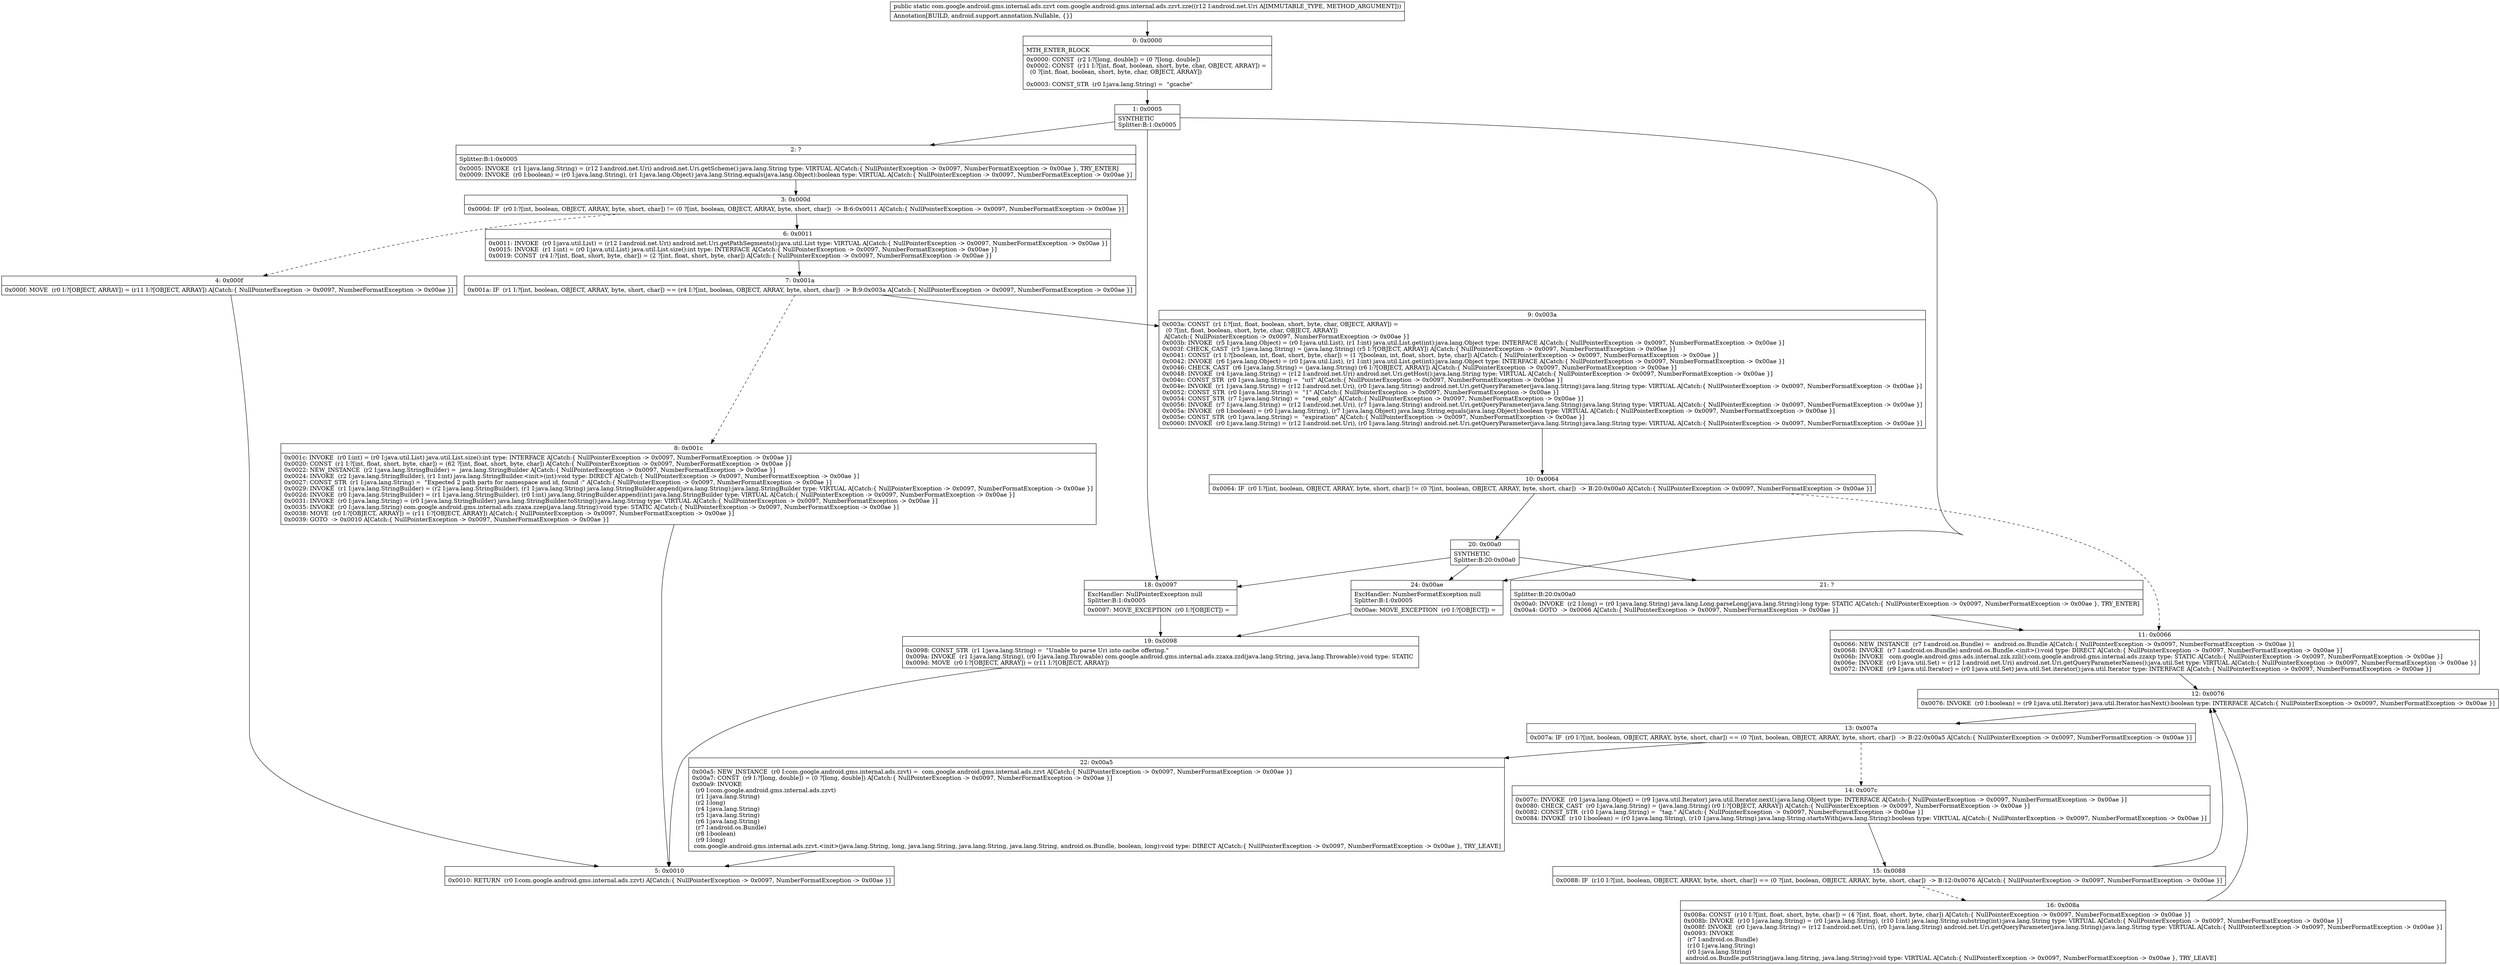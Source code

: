 digraph "CFG forcom.google.android.gms.internal.ads.zzvt.zze(Landroid\/net\/Uri;)Lcom\/google\/android\/gms\/internal\/ads\/zzvt;" {
Node_0 [shape=record,label="{0\:\ 0x0000|MTH_ENTER_BLOCK\l|0x0000: CONST  (r2 I:?[long, double]) = (0 ?[long, double]) \l0x0002: CONST  (r11 I:?[int, float, boolean, short, byte, char, OBJECT, ARRAY]) = \l  (0 ?[int, float, boolean, short, byte, char, OBJECT, ARRAY])\l \l0x0003: CONST_STR  (r0 I:java.lang.String) =  \"gcache\" \l}"];
Node_1 [shape=record,label="{1\:\ 0x0005|SYNTHETIC\lSplitter:B:1:0x0005\l}"];
Node_2 [shape=record,label="{2\:\ ?|Splitter:B:1:0x0005\l|0x0005: INVOKE  (r1 I:java.lang.String) = (r12 I:android.net.Uri) android.net.Uri.getScheme():java.lang.String type: VIRTUAL A[Catch:\{ NullPointerException \-\> 0x0097, NumberFormatException \-\> 0x00ae \}, TRY_ENTER]\l0x0009: INVOKE  (r0 I:boolean) = (r0 I:java.lang.String), (r1 I:java.lang.Object) java.lang.String.equals(java.lang.Object):boolean type: VIRTUAL A[Catch:\{ NullPointerException \-\> 0x0097, NumberFormatException \-\> 0x00ae \}]\l}"];
Node_3 [shape=record,label="{3\:\ 0x000d|0x000d: IF  (r0 I:?[int, boolean, OBJECT, ARRAY, byte, short, char]) != (0 ?[int, boolean, OBJECT, ARRAY, byte, short, char])  \-\> B:6:0x0011 A[Catch:\{ NullPointerException \-\> 0x0097, NumberFormatException \-\> 0x00ae \}]\l}"];
Node_4 [shape=record,label="{4\:\ 0x000f|0x000f: MOVE  (r0 I:?[OBJECT, ARRAY]) = (r11 I:?[OBJECT, ARRAY]) A[Catch:\{ NullPointerException \-\> 0x0097, NumberFormatException \-\> 0x00ae \}]\l}"];
Node_5 [shape=record,label="{5\:\ 0x0010|0x0010: RETURN  (r0 I:com.google.android.gms.internal.ads.zzvt) A[Catch:\{ NullPointerException \-\> 0x0097, NumberFormatException \-\> 0x00ae \}]\l}"];
Node_6 [shape=record,label="{6\:\ 0x0011|0x0011: INVOKE  (r0 I:java.util.List) = (r12 I:android.net.Uri) android.net.Uri.getPathSegments():java.util.List type: VIRTUAL A[Catch:\{ NullPointerException \-\> 0x0097, NumberFormatException \-\> 0x00ae \}]\l0x0015: INVOKE  (r1 I:int) = (r0 I:java.util.List) java.util.List.size():int type: INTERFACE A[Catch:\{ NullPointerException \-\> 0x0097, NumberFormatException \-\> 0x00ae \}]\l0x0019: CONST  (r4 I:?[int, float, short, byte, char]) = (2 ?[int, float, short, byte, char]) A[Catch:\{ NullPointerException \-\> 0x0097, NumberFormatException \-\> 0x00ae \}]\l}"];
Node_7 [shape=record,label="{7\:\ 0x001a|0x001a: IF  (r1 I:?[int, boolean, OBJECT, ARRAY, byte, short, char]) == (r4 I:?[int, boolean, OBJECT, ARRAY, byte, short, char])  \-\> B:9:0x003a A[Catch:\{ NullPointerException \-\> 0x0097, NumberFormatException \-\> 0x00ae \}]\l}"];
Node_8 [shape=record,label="{8\:\ 0x001c|0x001c: INVOKE  (r0 I:int) = (r0 I:java.util.List) java.util.List.size():int type: INTERFACE A[Catch:\{ NullPointerException \-\> 0x0097, NumberFormatException \-\> 0x00ae \}]\l0x0020: CONST  (r1 I:?[int, float, short, byte, char]) = (62 ?[int, float, short, byte, char]) A[Catch:\{ NullPointerException \-\> 0x0097, NumberFormatException \-\> 0x00ae \}]\l0x0022: NEW_INSTANCE  (r2 I:java.lang.StringBuilder) =  java.lang.StringBuilder A[Catch:\{ NullPointerException \-\> 0x0097, NumberFormatException \-\> 0x00ae \}]\l0x0024: INVOKE  (r2 I:java.lang.StringBuilder), (r1 I:int) java.lang.StringBuilder.\<init\>(int):void type: DIRECT A[Catch:\{ NullPointerException \-\> 0x0097, NumberFormatException \-\> 0x00ae \}]\l0x0027: CONST_STR  (r1 I:java.lang.String) =  \"Expected 2 path parts for namespace and id, found :\" A[Catch:\{ NullPointerException \-\> 0x0097, NumberFormatException \-\> 0x00ae \}]\l0x0029: INVOKE  (r1 I:java.lang.StringBuilder) = (r2 I:java.lang.StringBuilder), (r1 I:java.lang.String) java.lang.StringBuilder.append(java.lang.String):java.lang.StringBuilder type: VIRTUAL A[Catch:\{ NullPointerException \-\> 0x0097, NumberFormatException \-\> 0x00ae \}]\l0x002d: INVOKE  (r0 I:java.lang.StringBuilder) = (r1 I:java.lang.StringBuilder), (r0 I:int) java.lang.StringBuilder.append(int):java.lang.StringBuilder type: VIRTUAL A[Catch:\{ NullPointerException \-\> 0x0097, NumberFormatException \-\> 0x00ae \}]\l0x0031: INVOKE  (r0 I:java.lang.String) = (r0 I:java.lang.StringBuilder) java.lang.StringBuilder.toString():java.lang.String type: VIRTUAL A[Catch:\{ NullPointerException \-\> 0x0097, NumberFormatException \-\> 0x00ae \}]\l0x0035: INVOKE  (r0 I:java.lang.String) com.google.android.gms.internal.ads.zzaxa.zzep(java.lang.String):void type: STATIC A[Catch:\{ NullPointerException \-\> 0x0097, NumberFormatException \-\> 0x00ae \}]\l0x0038: MOVE  (r0 I:?[OBJECT, ARRAY]) = (r11 I:?[OBJECT, ARRAY]) A[Catch:\{ NullPointerException \-\> 0x0097, NumberFormatException \-\> 0x00ae \}]\l0x0039: GOTO  \-\> 0x0010 A[Catch:\{ NullPointerException \-\> 0x0097, NumberFormatException \-\> 0x00ae \}]\l}"];
Node_9 [shape=record,label="{9\:\ 0x003a|0x003a: CONST  (r1 I:?[int, float, boolean, short, byte, char, OBJECT, ARRAY]) = \l  (0 ?[int, float, boolean, short, byte, char, OBJECT, ARRAY])\l A[Catch:\{ NullPointerException \-\> 0x0097, NumberFormatException \-\> 0x00ae \}]\l0x003b: INVOKE  (r5 I:java.lang.Object) = (r0 I:java.util.List), (r1 I:int) java.util.List.get(int):java.lang.Object type: INTERFACE A[Catch:\{ NullPointerException \-\> 0x0097, NumberFormatException \-\> 0x00ae \}]\l0x003f: CHECK_CAST  (r5 I:java.lang.String) = (java.lang.String) (r5 I:?[OBJECT, ARRAY]) A[Catch:\{ NullPointerException \-\> 0x0097, NumberFormatException \-\> 0x00ae \}]\l0x0041: CONST  (r1 I:?[boolean, int, float, short, byte, char]) = (1 ?[boolean, int, float, short, byte, char]) A[Catch:\{ NullPointerException \-\> 0x0097, NumberFormatException \-\> 0x00ae \}]\l0x0042: INVOKE  (r6 I:java.lang.Object) = (r0 I:java.util.List), (r1 I:int) java.util.List.get(int):java.lang.Object type: INTERFACE A[Catch:\{ NullPointerException \-\> 0x0097, NumberFormatException \-\> 0x00ae \}]\l0x0046: CHECK_CAST  (r6 I:java.lang.String) = (java.lang.String) (r6 I:?[OBJECT, ARRAY]) A[Catch:\{ NullPointerException \-\> 0x0097, NumberFormatException \-\> 0x00ae \}]\l0x0048: INVOKE  (r4 I:java.lang.String) = (r12 I:android.net.Uri) android.net.Uri.getHost():java.lang.String type: VIRTUAL A[Catch:\{ NullPointerException \-\> 0x0097, NumberFormatException \-\> 0x00ae \}]\l0x004c: CONST_STR  (r0 I:java.lang.String) =  \"url\" A[Catch:\{ NullPointerException \-\> 0x0097, NumberFormatException \-\> 0x00ae \}]\l0x004e: INVOKE  (r1 I:java.lang.String) = (r12 I:android.net.Uri), (r0 I:java.lang.String) android.net.Uri.getQueryParameter(java.lang.String):java.lang.String type: VIRTUAL A[Catch:\{ NullPointerException \-\> 0x0097, NumberFormatException \-\> 0x00ae \}]\l0x0052: CONST_STR  (r0 I:java.lang.String) =  \"1\" A[Catch:\{ NullPointerException \-\> 0x0097, NumberFormatException \-\> 0x00ae \}]\l0x0054: CONST_STR  (r7 I:java.lang.String) =  \"read_only\" A[Catch:\{ NullPointerException \-\> 0x0097, NumberFormatException \-\> 0x00ae \}]\l0x0056: INVOKE  (r7 I:java.lang.String) = (r12 I:android.net.Uri), (r7 I:java.lang.String) android.net.Uri.getQueryParameter(java.lang.String):java.lang.String type: VIRTUAL A[Catch:\{ NullPointerException \-\> 0x0097, NumberFormatException \-\> 0x00ae \}]\l0x005a: INVOKE  (r8 I:boolean) = (r0 I:java.lang.String), (r7 I:java.lang.Object) java.lang.String.equals(java.lang.Object):boolean type: VIRTUAL A[Catch:\{ NullPointerException \-\> 0x0097, NumberFormatException \-\> 0x00ae \}]\l0x005e: CONST_STR  (r0 I:java.lang.String) =  \"expiration\" A[Catch:\{ NullPointerException \-\> 0x0097, NumberFormatException \-\> 0x00ae \}]\l0x0060: INVOKE  (r0 I:java.lang.String) = (r12 I:android.net.Uri), (r0 I:java.lang.String) android.net.Uri.getQueryParameter(java.lang.String):java.lang.String type: VIRTUAL A[Catch:\{ NullPointerException \-\> 0x0097, NumberFormatException \-\> 0x00ae \}]\l}"];
Node_10 [shape=record,label="{10\:\ 0x0064|0x0064: IF  (r0 I:?[int, boolean, OBJECT, ARRAY, byte, short, char]) != (0 ?[int, boolean, OBJECT, ARRAY, byte, short, char])  \-\> B:20:0x00a0 A[Catch:\{ NullPointerException \-\> 0x0097, NumberFormatException \-\> 0x00ae \}]\l}"];
Node_11 [shape=record,label="{11\:\ 0x0066|0x0066: NEW_INSTANCE  (r7 I:android.os.Bundle) =  android.os.Bundle A[Catch:\{ NullPointerException \-\> 0x0097, NumberFormatException \-\> 0x00ae \}]\l0x0068: INVOKE  (r7 I:android.os.Bundle) android.os.Bundle.\<init\>():void type: DIRECT A[Catch:\{ NullPointerException \-\> 0x0097, NumberFormatException \-\> 0x00ae \}]\l0x006b: INVOKE   com.google.android.gms.ads.internal.zzk.zzli():com.google.android.gms.internal.ads.zzaxp type: STATIC A[Catch:\{ NullPointerException \-\> 0x0097, NumberFormatException \-\> 0x00ae \}]\l0x006e: INVOKE  (r0 I:java.util.Set) = (r12 I:android.net.Uri) android.net.Uri.getQueryParameterNames():java.util.Set type: VIRTUAL A[Catch:\{ NullPointerException \-\> 0x0097, NumberFormatException \-\> 0x00ae \}]\l0x0072: INVOKE  (r9 I:java.util.Iterator) = (r0 I:java.util.Set) java.util.Set.iterator():java.util.Iterator type: INTERFACE A[Catch:\{ NullPointerException \-\> 0x0097, NumberFormatException \-\> 0x00ae \}]\l}"];
Node_12 [shape=record,label="{12\:\ 0x0076|0x0076: INVOKE  (r0 I:boolean) = (r9 I:java.util.Iterator) java.util.Iterator.hasNext():boolean type: INTERFACE A[Catch:\{ NullPointerException \-\> 0x0097, NumberFormatException \-\> 0x00ae \}]\l}"];
Node_13 [shape=record,label="{13\:\ 0x007a|0x007a: IF  (r0 I:?[int, boolean, OBJECT, ARRAY, byte, short, char]) == (0 ?[int, boolean, OBJECT, ARRAY, byte, short, char])  \-\> B:22:0x00a5 A[Catch:\{ NullPointerException \-\> 0x0097, NumberFormatException \-\> 0x00ae \}]\l}"];
Node_14 [shape=record,label="{14\:\ 0x007c|0x007c: INVOKE  (r0 I:java.lang.Object) = (r9 I:java.util.Iterator) java.util.Iterator.next():java.lang.Object type: INTERFACE A[Catch:\{ NullPointerException \-\> 0x0097, NumberFormatException \-\> 0x00ae \}]\l0x0080: CHECK_CAST  (r0 I:java.lang.String) = (java.lang.String) (r0 I:?[OBJECT, ARRAY]) A[Catch:\{ NullPointerException \-\> 0x0097, NumberFormatException \-\> 0x00ae \}]\l0x0082: CONST_STR  (r10 I:java.lang.String) =  \"tag.\" A[Catch:\{ NullPointerException \-\> 0x0097, NumberFormatException \-\> 0x00ae \}]\l0x0084: INVOKE  (r10 I:boolean) = (r0 I:java.lang.String), (r10 I:java.lang.String) java.lang.String.startsWith(java.lang.String):boolean type: VIRTUAL A[Catch:\{ NullPointerException \-\> 0x0097, NumberFormatException \-\> 0x00ae \}]\l}"];
Node_15 [shape=record,label="{15\:\ 0x0088|0x0088: IF  (r10 I:?[int, boolean, OBJECT, ARRAY, byte, short, char]) == (0 ?[int, boolean, OBJECT, ARRAY, byte, short, char])  \-\> B:12:0x0076 A[Catch:\{ NullPointerException \-\> 0x0097, NumberFormatException \-\> 0x00ae \}]\l}"];
Node_16 [shape=record,label="{16\:\ 0x008a|0x008a: CONST  (r10 I:?[int, float, short, byte, char]) = (4 ?[int, float, short, byte, char]) A[Catch:\{ NullPointerException \-\> 0x0097, NumberFormatException \-\> 0x00ae \}]\l0x008b: INVOKE  (r10 I:java.lang.String) = (r0 I:java.lang.String), (r10 I:int) java.lang.String.substring(int):java.lang.String type: VIRTUAL A[Catch:\{ NullPointerException \-\> 0x0097, NumberFormatException \-\> 0x00ae \}]\l0x008f: INVOKE  (r0 I:java.lang.String) = (r12 I:android.net.Uri), (r0 I:java.lang.String) android.net.Uri.getQueryParameter(java.lang.String):java.lang.String type: VIRTUAL A[Catch:\{ NullPointerException \-\> 0x0097, NumberFormatException \-\> 0x00ae \}]\l0x0093: INVOKE  \l  (r7 I:android.os.Bundle)\l  (r10 I:java.lang.String)\l  (r0 I:java.lang.String)\l android.os.Bundle.putString(java.lang.String, java.lang.String):void type: VIRTUAL A[Catch:\{ NullPointerException \-\> 0x0097, NumberFormatException \-\> 0x00ae \}, TRY_LEAVE]\l}"];
Node_18 [shape=record,label="{18\:\ 0x0097|ExcHandler: NullPointerException null\lSplitter:B:1:0x0005\l|0x0097: MOVE_EXCEPTION  (r0 I:?[OBJECT]) =  \l}"];
Node_19 [shape=record,label="{19\:\ 0x0098|0x0098: CONST_STR  (r1 I:java.lang.String) =  \"Unable to parse Uri into cache offering.\" \l0x009a: INVOKE  (r1 I:java.lang.String), (r0 I:java.lang.Throwable) com.google.android.gms.internal.ads.zzaxa.zzd(java.lang.String, java.lang.Throwable):void type: STATIC \l0x009d: MOVE  (r0 I:?[OBJECT, ARRAY]) = (r11 I:?[OBJECT, ARRAY]) \l}"];
Node_20 [shape=record,label="{20\:\ 0x00a0|SYNTHETIC\lSplitter:B:20:0x00a0\l}"];
Node_21 [shape=record,label="{21\:\ ?|Splitter:B:20:0x00a0\l|0x00a0: INVOKE  (r2 I:long) = (r0 I:java.lang.String) java.lang.Long.parseLong(java.lang.String):long type: STATIC A[Catch:\{ NullPointerException \-\> 0x0097, NumberFormatException \-\> 0x00ae \}, TRY_ENTER]\l0x00a4: GOTO  \-\> 0x0066 A[Catch:\{ NullPointerException \-\> 0x0097, NumberFormatException \-\> 0x00ae \}]\l}"];
Node_22 [shape=record,label="{22\:\ 0x00a5|0x00a5: NEW_INSTANCE  (r0 I:com.google.android.gms.internal.ads.zzvt) =  com.google.android.gms.internal.ads.zzvt A[Catch:\{ NullPointerException \-\> 0x0097, NumberFormatException \-\> 0x00ae \}]\l0x00a7: CONST  (r9 I:?[long, double]) = (0 ?[long, double]) A[Catch:\{ NullPointerException \-\> 0x0097, NumberFormatException \-\> 0x00ae \}]\l0x00a9: INVOKE  \l  (r0 I:com.google.android.gms.internal.ads.zzvt)\l  (r1 I:java.lang.String)\l  (r2 I:long)\l  (r4 I:java.lang.String)\l  (r5 I:java.lang.String)\l  (r6 I:java.lang.String)\l  (r7 I:android.os.Bundle)\l  (r8 I:boolean)\l  (r9 I:long)\l com.google.android.gms.internal.ads.zzvt.\<init\>(java.lang.String, long, java.lang.String, java.lang.String, java.lang.String, android.os.Bundle, boolean, long):void type: DIRECT A[Catch:\{ NullPointerException \-\> 0x0097, NumberFormatException \-\> 0x00ae \}, TRY_LEAVE]\l}"];
Node_24 [shape=record,label="{24\:\ 0x00ae|ExcHandler: NumberFormatException null\lSplitter:B:1:0x0005\l|0x00ae: MOVE_EXCEPTION  (r0 I:?[OBJECT]) =  \l}"];
MethodNode[shape=record,label="{public static com.google.android.gms.internal.ads.zzvt com.google.android.gms.internal.ads.zzvt.zze((r12 I:android.net.Uri A[IMMUTABLE_TYPE, METHOD_ARGUMENT]))  | Annotation[BUILD, android.support.annotation.Nullable, \{\}]\l}"];
MethodNode -> Node_0;
Node_0 -> Node_1;
Node_1 -> Node_2;
Node_1 -> Node_18;
Node_1 -> Node_24;
Node_2 -> Node_3;
Node_3 -> Node_4[style=dashed];
Node_3 -> Node_6;
Node_4 -> Node_5;
Node_6 -> Node_7;
Node_7 -> Node_8[style=dashed];
Node_7 -> Node_9;
Node_8 -> Node_5;
Node_9 -> Node_10;
Node_10 -> Node_11[style=dashed];
Node_10 -> Node_20;
Node_11 -> Node_12;
Node_12 -> Node_13;
Node_13 -> Node_14[style=dashed];
Node_13 -> Node_22;
Node_14 -> Node_15;
Node_15 -> Node_12;
Node_15 -> Node_16[style=dashed];
Node_16 -> Node_12;
Node_18 -> Node_19;
Node_19 -> Node_5;
Node_20 -> Node_21;
Node_20 -> Node_18;
Node_20 -> Node_24;
Node_21 -> Node_11;
Node_22 -> Node_5;
Node_24 -> Node_19;
}

